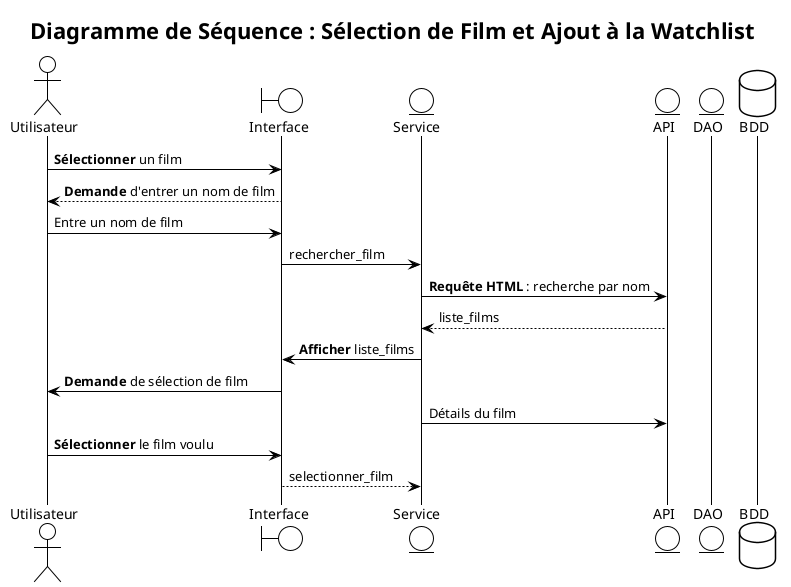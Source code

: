 @startuml
!theme plain

actor Utilisateur as user
boundary Interface as interface
entity "Service " as filmService
entity "API" as API
entity "DAO" as dao
database "BDD" as db

title Diagramme de Séquence : Sélection de Film et Ajout à la Watchlist

user -> interface : **Sélectionner** un film
interface-->user : **Demande** d'entrer un nom de film
user -> interface : Entre un nom de film

interface->filmService: rechercher_film
filmService -> API : **Requête HTML** : recherche par nom
API --> filmService : liste_films
filmService -> interface : **Afficher** liste_films
interface -> user : **Demande** de sélection de film
filmService -> API : Détails du film

user -> interface : **Sélectionner** le film voulu
interface--> filmService : selectionner_film


@enduml
